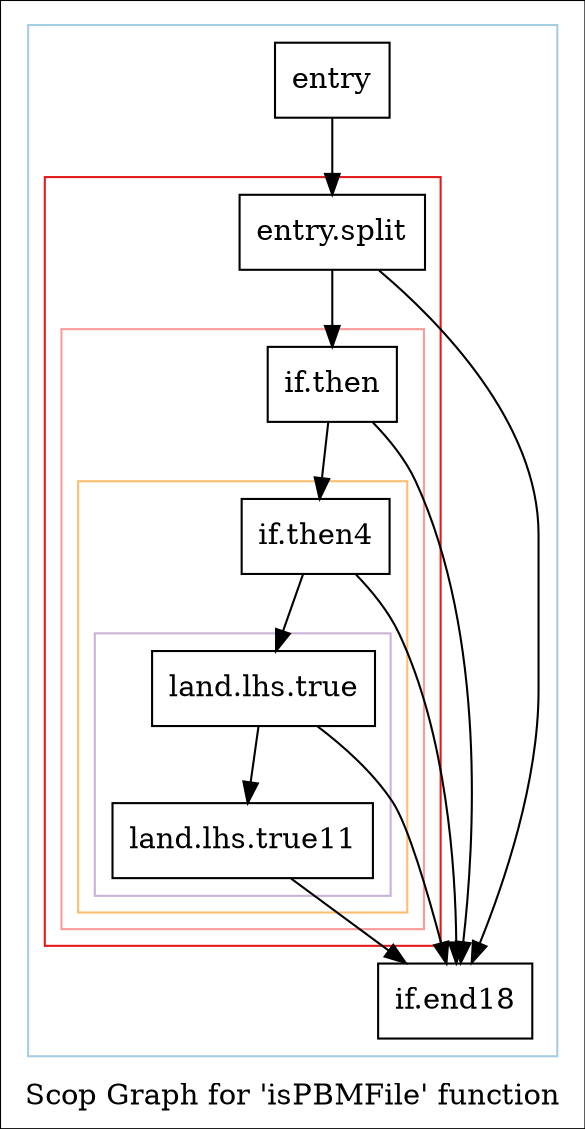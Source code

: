 digraph "Scop Graph for 'isPBMFile' function" {
	label="Scop Graph for 'isPBMFile' function";

	Node0xd3a8630 [shape=record,label="{entry}"];
	Node0xd3a8630 -> Node0xd3be980;
	Node0xd3be980 [shape=record,label="{entry.split}"];
	Node0xd3be980 -> Node0xd3a9b40;
	Node0xd3be980 -> Node0xd3d66d0;
	Node0xd3a9b40 [shape=record,label="{if.end18}"];
	Node0xd3d66d0 [shape=record,label="{if.then}"];
	Node0xd3d66d0 -> Node0xd4080d0;
	Node0xd3d66d0 -> Node0xd3a9b40;
	Node0xd4080d0 [shape=record,label="{if.then4}"];
	Node0xd4080d0 -> Node0xd3e32f0;
	Node0xd4080d0 -> Node0xd3a9b40;
	Node0xd3e32f0 [shape=record,label="{land.lhs.true}"];
	Node0xd3e32f0 -> Node0xd3bbce0;
	Node0xd3e32f0 -> Node0xd3a9b40;
	Node0xd3bbce0 [shape=record,label="{land.lhs.true11}"];
	Node0xd3bbce0 -> Node0xd3a9b40;
	colorscheme = "paired12"
        subgraph cluster_0xd407ea0 {
          label = "";
          style = solid;
          color = 1
          subgraph cluster_0xd3c5440 {
            label = "";
            style = solid;
            color = 6
            subgraph cluster_0xd3c53c0 {
              label = "";
              style = solid;
              color = 5
              subgraph cluster_0xd3a1b40 {
                label = "";
                style = solid;
                color = 7
                subgraph cluster_0xd4033f0 {
                  label = "";
                  style = solid;
                  color = 9
                  Node0xd3e32f0;
                  Node0xd3bbce0;
                }
                Node0xd4080d0;
              }
              Node0xd3d66d0;
            }
            Node0xd3be980;
          }
          Node0xd3a8630;
          Node0xd3a9b40;
        }
}
